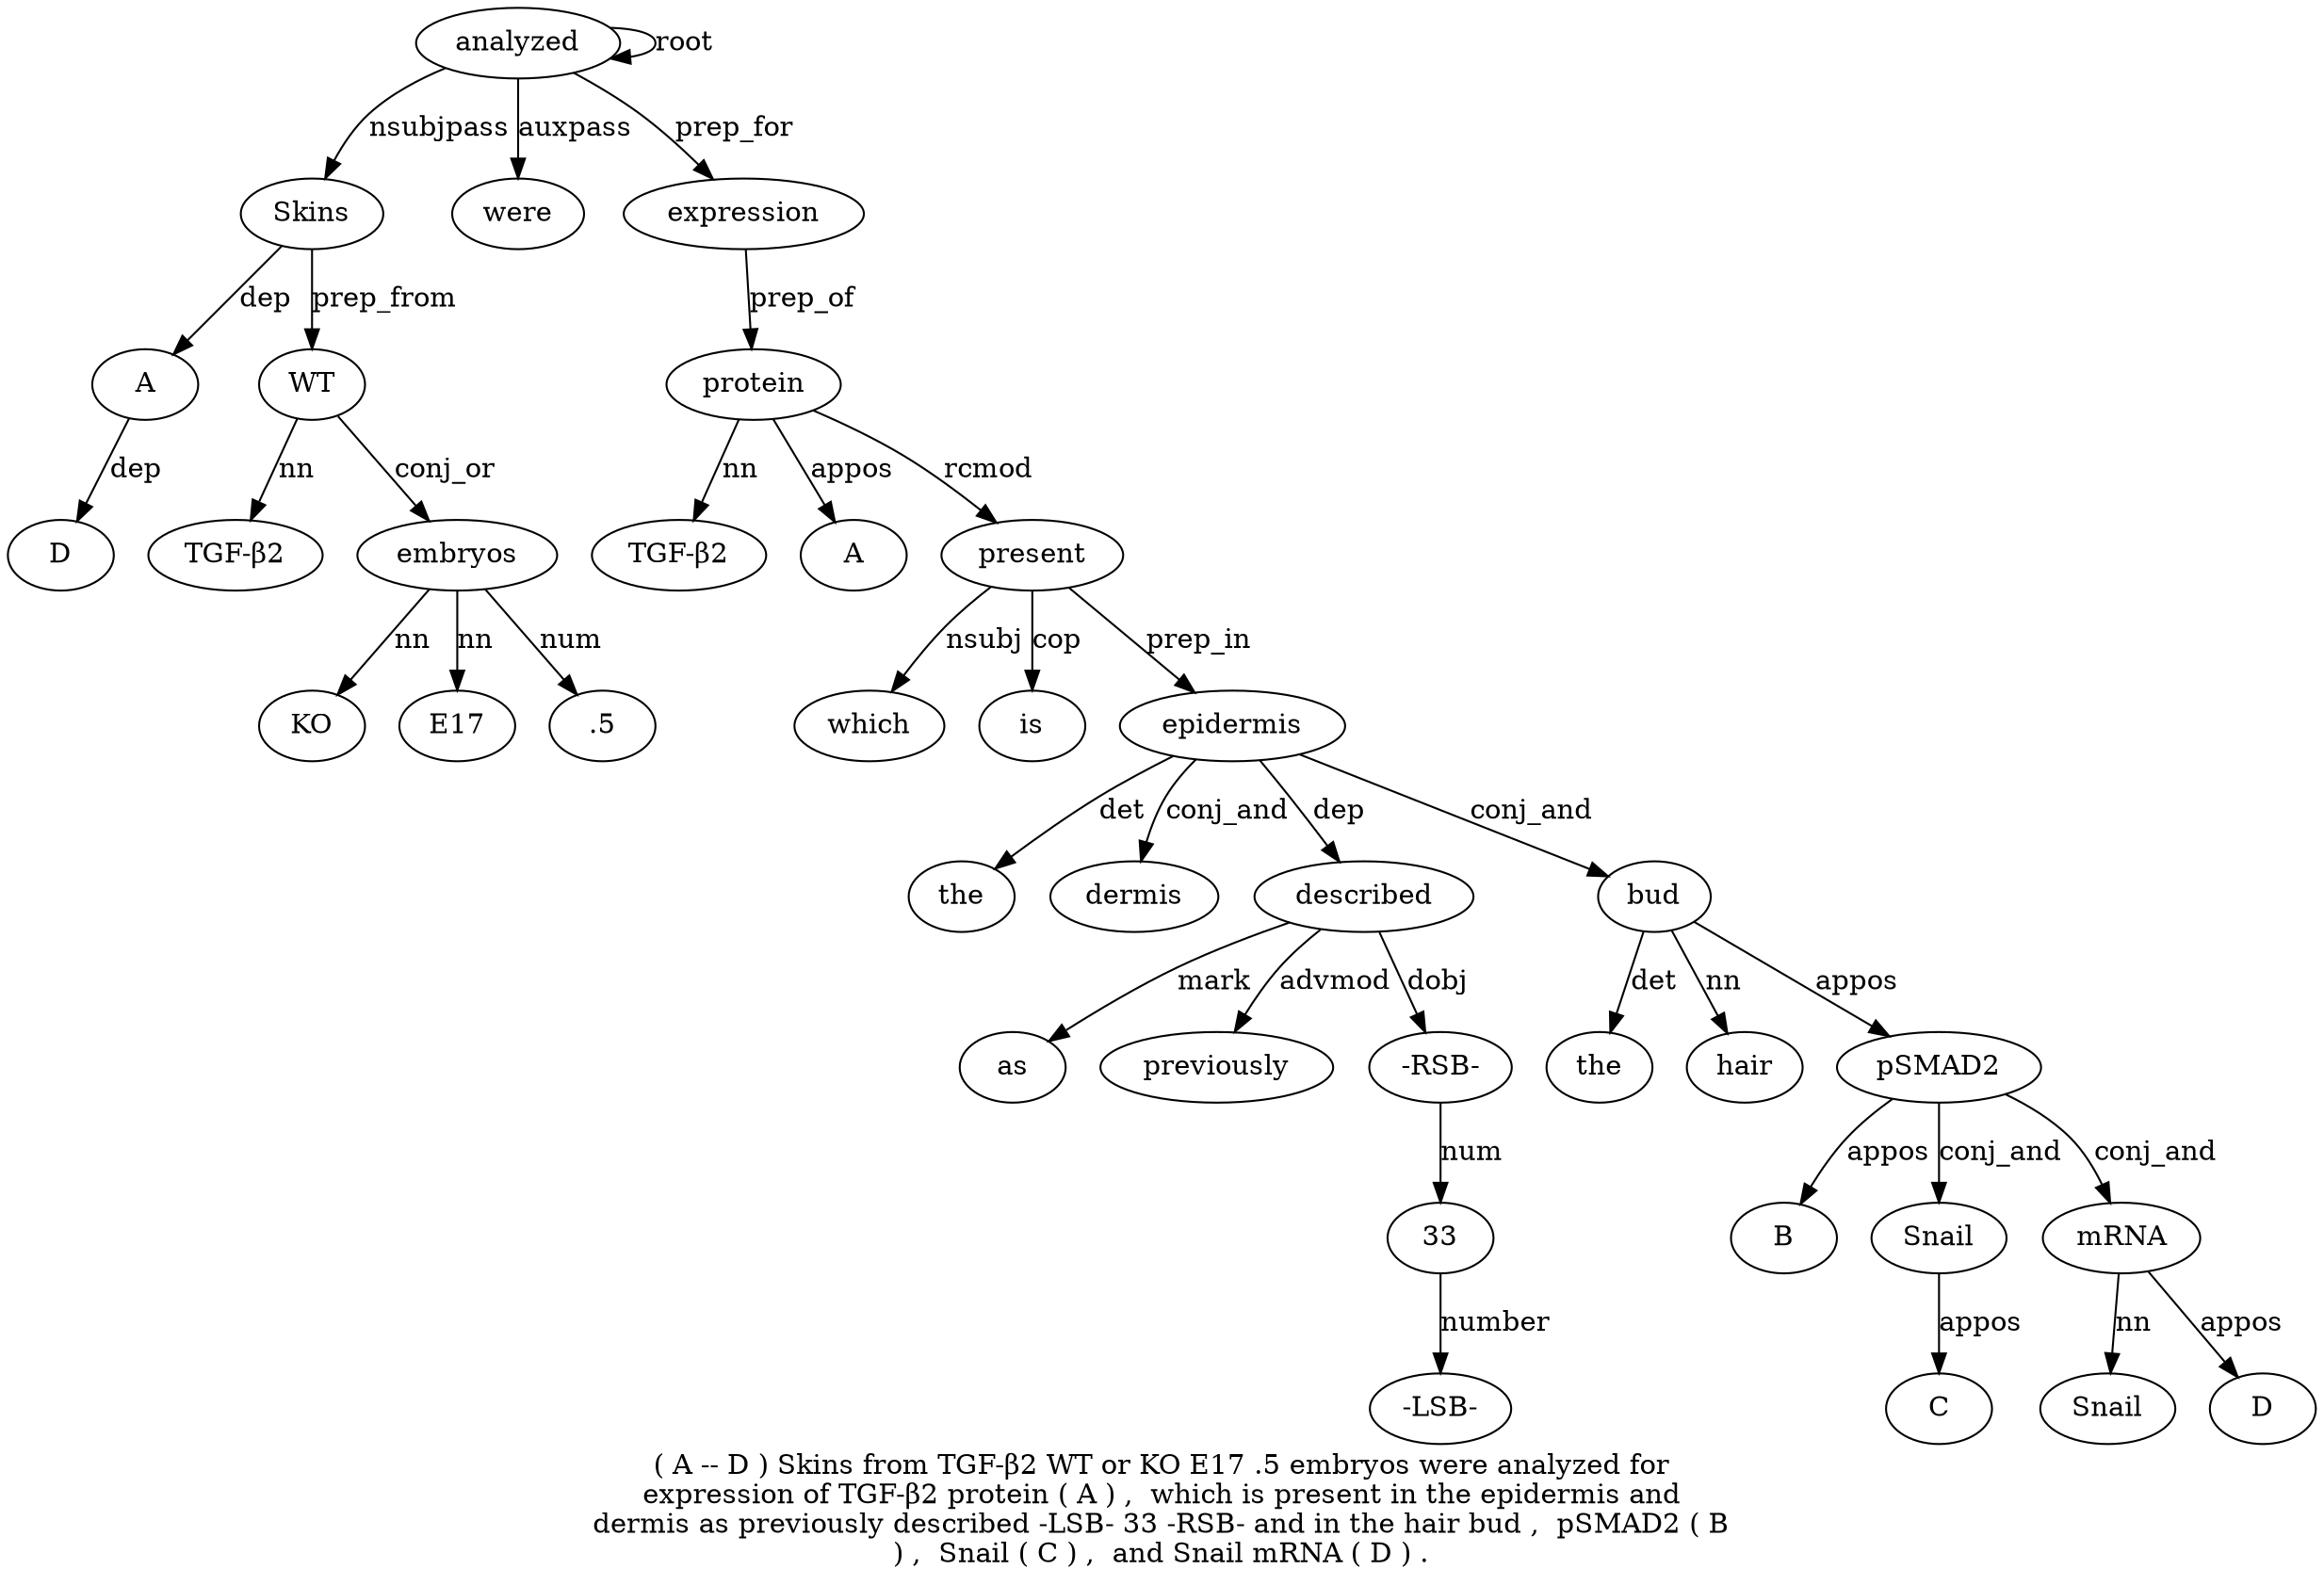 digraph "( A -- D ) Skins from TGF-β2 WT or KO E17 .5 embryos were analyzed for expression of TGF-β2 protein ( A ) ,  which is present in the epidermis and dermis as previously described -LSB- 33 -RSB- and in the hair bud ,  pSMAD2 ( B ) ,  Snail ( C ) ,  and Snail mRNA ( D ) ." {
label="( A -- D ) Skins from TGF-β2 WT or KO E17 .5 embryos were analyzed for
expression of TGF-β2 protein ( A ) ,  which is present in the epidermis and
dermis as previously described -LSB- 33 -RSB- and in the hair bud ,  pSMAD2 ( B
) ,  Snail ( C ) ,  and Snail mRNA ( D ) .";
Skins6 [style=filled, fillcolor=white, label=Skins];
A2 [style=filled, fillcolor=white, label=A];
Skins6 -> A2  [label=dep];
D4 [style=filled, fillcolor=white, label=D];
A2 -> D4  [label=dep];
analyzed16 [style=filled, fillcolor=white, label=analyzed];
analyzed16 -> Skins6  [label=nsubjpass];
WT9 [style=filled, fillcolor=white, label=WT];
"TGF-β28" [style=filled, fillcolor=white, label="TGF-β2"];
WT9 -> "TGF-β28"  [label=nn];
Skins6 -> WT9  [label=prep_from];
embryos14 [style=filled, fillcolor=white, label=embryos];
KO11 [style=filled, fillcolor=white, label=KO];
embryos14 -> KO11  [label=nn];
E1712 [style=filled, fillcolor=white, label=E17];
embryos14 -> E1712  [label=nn];
".513" [style=filled, fillcolor=white, label=".5"];
embryos14 -> ".513"  [label=num];
WT9 -> embryos14  [label=conj_or];
were15 [style=filled, fillcolor=white, label=were];
analyzed16 -> were15  [label=auxpass];
analyzed16 -> analyzed16  [label=root];
expression18 [style=filled, fillcolor=white, label=expression];
analyzed16 -> expression18  [label=prep_for];
protein21 [style=filled, fillcolor=white, label=protein];
"TGF-β20" [style=filled, fillcolor=white, label="TGF-β2"];
protein21 -> "TGF-β20"  [label=nn];
expression18 -> protein21  [label=prep_of];
A23 [style=filled, fillcolor=white, label=A];
protein21 -> A23  [label=appos];
present28 [style=filled, fillcolor=white, label=present];
which26 [style=filled, fillcolor=white, label=which];
present28 -> which26  [label=nsubj];
is27 [style=filled, fillcolor=white, label=is];
present28 -> is27  [label=cop];
protein21 -> present28  [label=rcmod];
epidermis31 [style=filled, fillcolor=white, label=epidermis];
the30 [style=filled, fillcolor=white, label=the];
epidermis31 -> the30  [label=det];
present28 -> epidermis31  [label=prep_in];
dermis33 [style=filled, fillcolor=white, label=dermis];
epidermis31 -> dermis33  [label=conj_and];
described36 [style=filled, fillcolor=white, label=described];
as34 [style=filled, fillcolor=white, label=as];
described36 -> as34  [label=mark];
previously35 [style=filled, fillcolor=white, label=previously];
described36 -> previously35  [label=advmod];
epidermis31 -> described36  [label=dep];
3338 [style=filled, fillcolor=white, label=33];
"-LSB-37" [style=filled, fillcolor=white, label="-LSB-"];
3338 -> "-LSB-37"  [label=number];
"-RSB-39" [style=filled, fillcolor=white, label="-RSB-"];
"-RSB-39" -> 3338  [label=num];
described36 -> "-RSB-39"  [label=dobj];
bud44 [style=filled, fillcolor=white, label=bud];
the42 [style=filled, fillcolor=white, label=the];
bud44 -> the42  [label=det];
hair43 [style=filled, fillcolor=white, label=hair];
bud44 -> hair43  [label=nn];
epidermis31 -> bud44  [label=conj_and];
pSMAD246 [style=filled, fillcolor=white, label=pSMAD2];
bud44 -> pSMAD246  [label=appos];
B48 [style=filled, fillcolor=white, label=B];
pSMAD246 -> B48  [label=appos];
Snail51 [style=filled, fillcolor=white, label=Snail];
pSMAD246 -> Snail51  [label=conj_and];
C53 [style=filled, fillcolor=white, label=C];
Snail51 -> C53  [label=appos];
mRNA58 [style=filled, fillcolor=white, label=mRNA];
Snail57 [style=filled, fillcolor=white, label=Snail];
mRNA58 -> Snail57  [label=nn];
pSMAD246 -> mRNA58  [label=conj_and];
D60 [style=filled, fillcolor=white, label=D];
mRNA58 -> D60  [label=appos];
}
